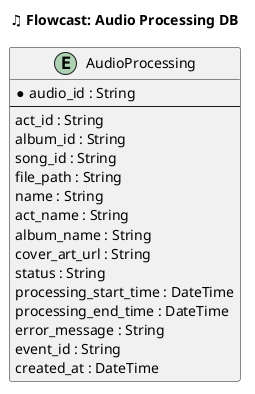 @startuml
title ♫ Flowcast: Audio Processing DB

entity AudioProcessing {
  * audio_id : String
  --
  act_id : String
  album_id : String
  song_id : String
  file_path : String
  name : String
  act_name : String
  album_name : String
  cover_art_url : String
  status : String
  processing_start_time : DateTime
  processing_end_time : DateTime
  error_message : String
  event_id : String
  created_at : DateTime
}

@enduml
